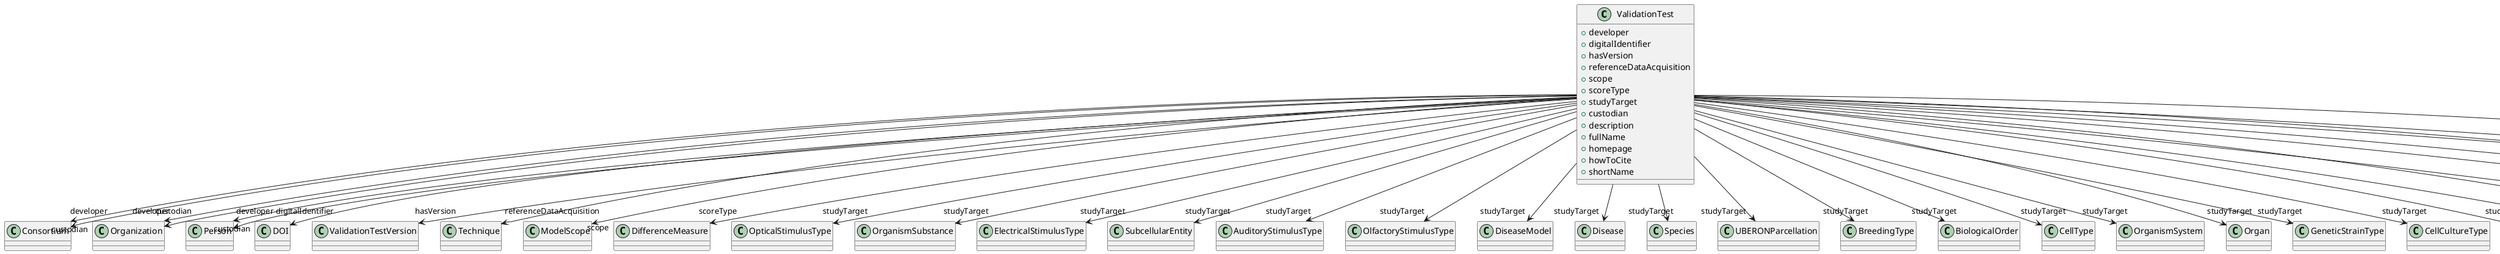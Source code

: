 @startuml
class ValidationTest {
+developer
+digitalIdentifier
+hasVersion
+referenceDataAcquisition
+scope
+scoreType
+studyTarget
+custodian
+description
+fullName
+homepage
+howToCite
+shortName

}
ValidationTest -d-> "developer" Consortium
ValidationTest -d-> "developer" Organization
ValidationTest -d-> "developer" Person
ValidationTest -d-> "digitalIdentifier" DOI
ValidationTest -d-> "hasVersion" ValidationTestVersion
ValidationTest -d-> "referenceDataAcquisition" Technique
ValidationTest -d-> "scope" ModelScope
ValidationTest -d-> "scoreType" DifferenceMeasure
ValidationTest -d-> "studyTarget" OpticalStimulusType
ValidationTest -d-> "studyTarget" OrganismSubstance
ValidationTest -d-> "studyTarget" ElectricalStimulusType
ValidationTest -d-> "studyTarget" SubcellularEntity
ValidationTest -d-> "studyTarget" AuditoryStimulusType
ValidationTest -d-> "studyTarget" OlfactoryStimulusType
ValidationTest -d-> "studyTarget" DiseaseModel
ValidationTest -d-> "studyTarget" Disease
ValidationTest -d-> "studyTarget" Species
ValidationTest -d-> "studyTarget" UBERONParcellation
ValidationTest -d-> "studyTarget" BreedingType
ValidationTest -d-> "studyTarget" BiologicalOrder
ValidationTest -d-> "studyTarget" CellType
ValidationTest -d-> "studyTarget" OrganismSystem
ValidationTest -d-> "studyTarget" Organ
ValidationTest -d-> "studyTarget" GeneticStrainType
ValidationTest -d-> "studyTarget" CellCultureType
ValidationTest -d-> "studyTarget" Handedness
ValidationTest -d-> "studyTarget" MolecularEntity
ValidationTest -d-> "studyTarget" BiologicalSex
ValidationTest -d-> "studyTarget" GustatoryStimulusType
ValidationTest -d-> "studyTarget" VisualStimulusType
ValidationTest -d-> "studyTarget" TactileStimulusType
ValidationTest -d-> "studyTarget" TermSuggestion
ValidationTest -d-> "studyTarget" CustomAnatomicalEntity
ValidationTest -d-> "studyTarget" ParcellationEntityVersion
ValidationTest -d-> "studyTarget" ParcellationEntity
ValidationTest -d-> "custodian" Consortium
ValidationTest -d-> "custodian" Organization
ValidationTest -d-> "custodian" Person

@enduml